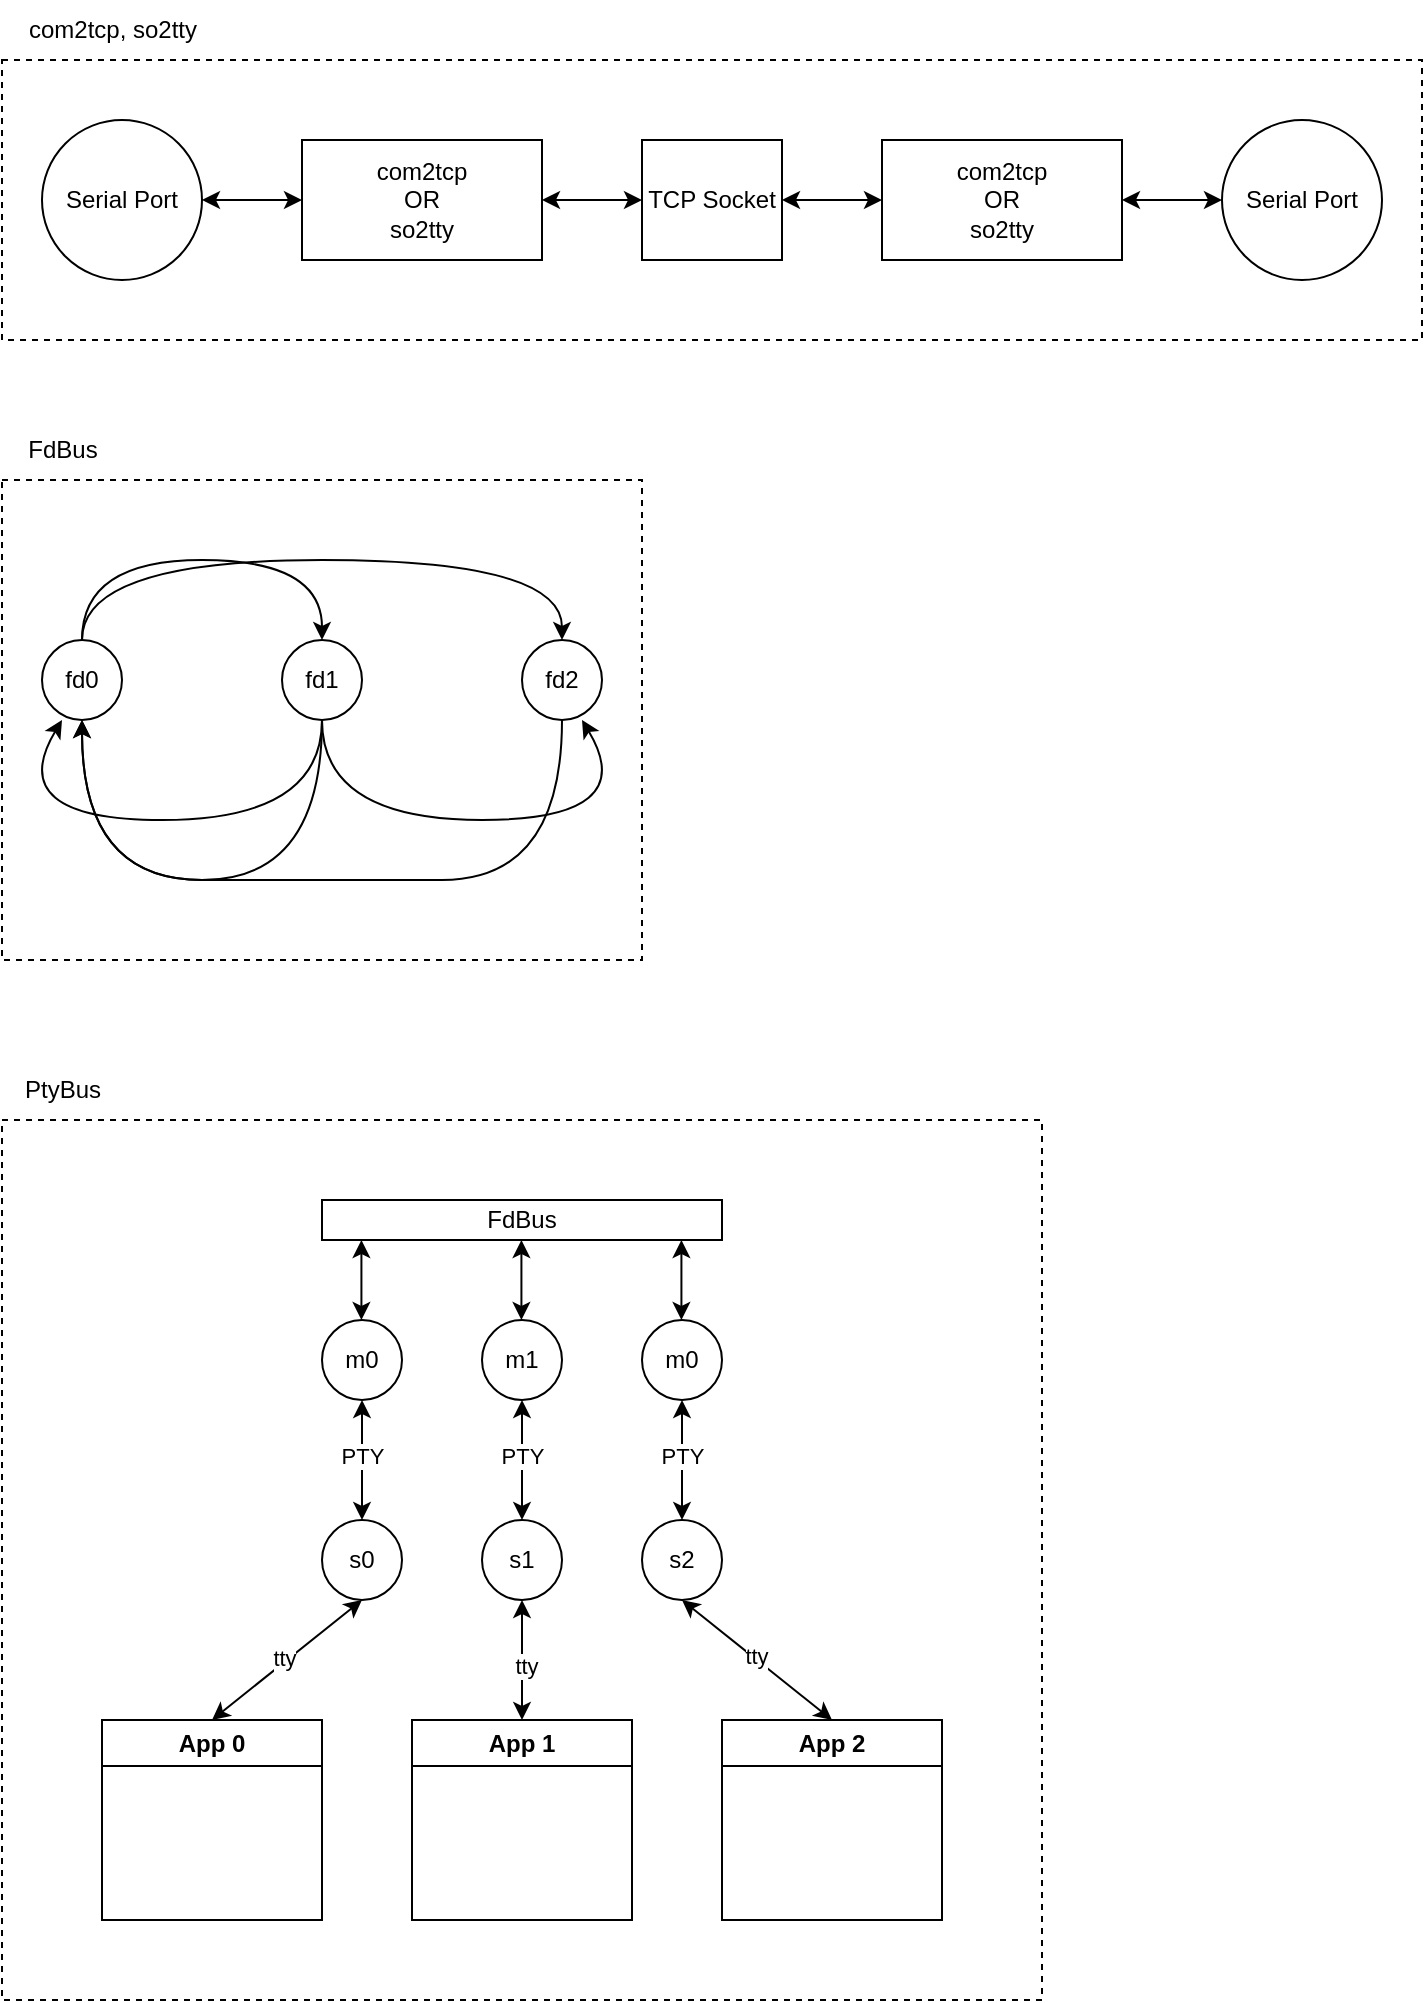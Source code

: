 <mxfile version="22.0.6" type="device">
  <diagram name="Page-1" id="ze_BFOVCZ0946O6Zip4w">
    <mxGraphModel dx="2155" dy="1191" grid="1" gridSize="10" guides="1" tooltips="1" connect="1" arrows="1" fold="1" page="1" pageScale="1" pageWidth="850" pageHeight="1100" math="0" shadow="0">
      <root>
        <mxCell id="0" />
        <mxCell id="1" parent="0" />
        <mxCell id="xXA_M8LPOf2HpQks0UbA-65" value="" style="rounded=0;whiteSpace=wrap;html=1;dashed=1;" vertex="1" parent="1">
          <mxGeometry x="10" y="70" width="710" height="140" as="geometry" />
        </mxCell>
        <mxCell id="xXA_M8LPOf2HpQks0UbA-52" value="" style="rounded=0;whiteSpace=wrap;html=1;dashed=1;" vertex="1" parent="1">
          <mxGeometry x="10" y="600" width="520" height="440" as="geometry" />
        </mxCell>
        <mxCell id="xXA_M8LPOf2HpQks0UbA-14" value="" style="rounded=0;whiteSpace=wrap;html=1;dashed=1;" vertex="1" parent="1">
          <mxGeometry x="10" y="280" width="320" height="240" as="geometry" />
        </mxCell>
        <mxCell id="xXA_M8LPOf2HpQks0UbA-13" value="" style="group" vertex="1" connectable="0" parent="1">
          <mxGeometry x="10" y="320" width="320" height="160" as="geometry" />
        </mxCell>
        <mxCell id="xXA_M8LPOf2HpQks0UbA-3" value="" style="curved=1;endArrow=classic;html=1;rounded=0;" edge="1" parent="xXA_M8LPOf2HpQks0UbA-13">
          <mxGeometry width="50" height="50" relative="1" as="geometry">
            <mxPoint x="40" y="40" as="sourcePoint" />
            <mxPoint x="280" y="40" as="targetPoint" />
            <Array as="points">
              <mxPoint x="40" />
              <mxPoint x="280" />
            </Array>
          </mxGeometry>
        </mxCell>
        <mxCell id="xXA_M8LPOf2HpQks0UbA-4" value="" style="curved=1;endArrow=classic;html=1;rounded=0;" edge="1" parent="xXA_M8LPOf2HpQks0UbA-13">
          <mxGeometry width="50" height="50" relative="1" as="geometry">
            <mxPoint x="40" y="40" as="sourcePoint" />
            <mxPoint x="160" y="40" as="targetPoint" />
            <Array as="points">
              <mxPoint x="40" />
              <mxPoint x="160" />
            </Array>
          </mxGeometry>
        </mxCell>
        <mxCell id="xXA_M8LPOf2HpQks0UbA-5" value="" style="curved=1;endArrow=none;html=1;rounded=0;strokeColor=default;endFill=0;startArrow=classic;startFill=1;" edge="1" parent="xXA_M8LPOf2HpQks0UbA-13">
          <mxGeometry width="50" height="50" relative="1" as="geometry">
            <mxPoint x="40" y="80" as="sourcePoint" />
            <mxPoint x="280" y="80" as="targetPoint" />
            <Array as="points">
              <mxPoint x="40" y="160" />
              <mxPoint x="160" y="160" />
              <mxPoint x="280" y="160" />
            </Array>
          </mxGeometry>
        </mxCell>
        <mxCell id="xXA_M8LPOf2HpQks0UbA-6" value="" style="curved=1;endArrow=none;html=1;rounded=0;startArrow=classic;startFill=1;endFill=0;" edge="1" parent="xXA_M8LPOf2HpQks0UbA-13">
          <mxGeometry width="50" height="50" relative="1" as="geometry">
            <mxPoint x="40" y="80" as="sourcePoint" />
            <mxPoint x="160" y="80" as="targetPoint" />
            <Array as="points">
              <mxPoint x="40" y="160" />
              <mxPoint x="160" y="160" />
            </Array>
          </mxGeometry>
        </mxCell>
        <mxCell id="xXA_M8LPOf2HpQks0UbA-8" value="" style="curved=1;endArrow=none;html=1;rounded=0;startArrow=classic;startFill=1;endFill=0;" edge="1" parent="xXA_M8LPOf2HpQks0UbA-13">
          <mxGeometry width="50" height="50" relative="1" as="geometry">
            <mxPoint x="30" y="80" as="sourcePoint" />
            <mxPoint x="160" y="80" as="targetPoint" />
            <Array as="points">
              <mxPoint y="130" />
              <mxPoint x="160" y="130" />
            </Array>
          </mxGeometry>
        </mxCell>
        <mxCell id="xXA_M8LPOf2HpQks0UbA-9" value="" style="curved=1;endArrow=none;html=1;rounded=0;startArrow=classic;startFill=1;endFill=0;" edge="1" parent="xXA_M8LPOf2HpQks0UbA-13">
          <mxGeometry width="50" height="50" relative="1" as="geometry">
            <mxPoint x="290" y="80" as="sourcePoint" />
            <mxPoint x="160" y="80" as="targetPoint" />
            <Array as="points">
              <mxPoint x="320" y="130" />
              <mxPoint x="160" y="130" />
            </Array>
          </mxGeometry>
        </mxCell>
        <mxCell id="xXA_M8LPOf2HpQks0UbA-10" value="fd0" style="ellipse;whiteSpace=wrap;html=1;" vertex="1" parent="xXA_M8LPOf2HpQks0UbA-13">
          <mxGeometry x="20" y="40" width="40" height="40" as="geometry" />
        </mxCell>
        <mxCell id="xXA_M8LPOf2HpQks0UbA-11" value="fd1" style="ellipse;whiteSpace=wrap;html=1;" vertex="1" parent="xXA_M8LPOf2HpQks0UbA-13">
          <mxGeometry x="140" y="40" width="40" height="40" as="geometry" />
        </mxCell>
        <mxCell id="xXA_M8LPOf2HpQks0UbA-12" value="fd2" style="ellipse;whiteSpace=wrap;html=1;" vertex="1" parent="xXA_M8LPOf2HpQks0UbA-13">
          <mxGeometry x="260" y="40" width="40" height="40" as="geometry" />
        </mxCell>
        <mxCell id="xXA_M8LPOf2HpQks0UbA-15" value="m0" style="ellipse;whiteSpace=wrap;html=1;" vertex="1" parent="1">
          <mxGeometry x="170" y="700" width="40" height="40" as="geometry" />
        </mxCell>
        <mxCell id="xXA_M8LPOf2HpQks0UbA-18" value="s0" style="ellipse;whiteSpace=wrap;html=1;" vertex="1" parent="1">
          <mxGeometry x="170" y="800" width="40" height="40" as="geometry" />
        </mxCell>
        <mxCell id="xXA_M8LPOf2HpQks0UbA-21" value="" style="endArrow=classic;startArrow=classic;html=1;rounded=0;entryX=0.5;entryY=1;entryDx=0;entryDy=0;exitX=0.5;exitY=0;exitDx=0;exitDy=0;" edge="1" parent="1" source="xXA_M8LPOf2HpQks0UbA-18" target="xXA_M8LPOf2HpQks0UbA-15">
          <mxGeometry width="50" height="50" relative="1" as="geometry">
            <mxPoint x="100" y="820" as="sourcePoint" />
            <mxPoint x="150" y="770" as="targetPoint" />
          </mxGeometry>
        </mxCell>
        <mxCell id="xXA_M8LPOf2HpQks0UbA-22" value="PTY" style="edgeLabel;html=1;align=center;verticalAlign=middle;resizable=0;points=[];" vertex="1" connectable="0" parent="xXA_M8LPOf2HpQks0UbA-21">
          <mxGeometry x="0.084" relative="1" as="geometry">
            <mxPoint as="offset" />
          </mxGeometry>
        </mxCell>
        <mxCell id="xXA_M8LPOf2HpQks0UbA-23" value="m1" style="ellipse;whiteSpace=wrap;html=1;" vertex="1" parent="1">
          <mxGeometry x="250" y="700" width="40" height="40" as="geometry" />
        </mxCell>
        <mxCell id="xXA_M8LPOf2HpQks0UbA-24" value="s1" style="ellipse;whiteSpace=wrap;html=1;" vertex="1" parent="1">
          <mxGeometry x="250" y="800" width="40" height="40" as="geometry" />
        </mxCell>
        <mxCell id="xXA_M8LPOf2HpQks0UbA-25" value="" style="endArrow=classic;startArrow=classic;html=1;rounded=0;entryX=0.5;entryY=1;entryDx=0;entryDy=0;exitX=0.5;exitY=0;exitDx=0;exitDy=0;" edge="1" source="xXA_M8LPOf2HpQks0UbA-24" target="xXA_M8LPOf2HpQks0UbA-23" parent="1">
          <mxGeometry width="50" height="50" relative="1" as="geometry">
            <mxPoint x="180" y="820" as="sourcePoint" />
            <mxPoint x="230" y="770" as="targetPoint" />
          </mxGeometry>
        </mxCell>
        <mxCell id="xXA_M8LPOf2HpQks0UbA-26" value="PTY" style="edgeLabel;html=1;align=center;verticalAlign=middle;resizable=0;points=[];" vertex="1" connectable="0" parent="xXA_M8LPOf2HpQks0UbA-25">
          <mxGeometry x="0.084" relative="1" as="geometry">
            <mxPoint as="offset" />
          </mxGeometry>
        </mxCell>
        <mxCell id="xXA_M8LPOf2HpQks0UbA-27" value="m0" style="ellipse;whiteSpace=wrap;html=1;" vertex="1" parent="1">
          <mxGeometry x="330" y="700" width="40" height="40" as="geometry" />
        </mxCell>
        <mxCell id="xXA_M8LPOf2HpQks0UbA-28" value="s2" style="ellipse;whiteSpace=wrap;html=1;" vertex="1" parent="1">
          <mxGeometry x="330" y="800" width="40" height="40" as="geometry" />
        </mxCell>
        <mxCell id="xXA_M8LPOf2HpQks0UbA-29" value="" style="endArrow=classic;startArrow=classic;html=1;rounded=0;entryX=0.5;entryY=1;entryDx=0;entryDy=0;exitX=0.5;exitY=0;exitDx=0;exitDy=0;" edge="1" source="xXA_M8LPOf2HpQks0UbA-28" target="xXA_M8LPOf2HpQks0UbA-27" parent="1">
          <mxGeometry width="50" height="50" relative="1" as="geometry">
            <mxPoint x="260" y="820" as="sourcePoint" />
            <mxPoint x="310" y="770" as="targetPoint" />
          </mxGeometry>
        </mxCell>
        <mxCell id="xXA_M8LPOf2HpQks0UbA-30" value="PTY" style="edgeLabel;html=1;align=center;verticalAlign=middle;resizable=0;points=[];" vertex="1" connectable="0" parent="xXA_M8LPOf2HpQks0UbA-29">
          <mxGeometry x="0.084" relative="1" as="geometry">
            <mxPoint as="offset" />
          </mxGeometry>
        </mxCell>
        <mxCell id="xXA_M8LPOf2HpQks0UbA-31" value="FdBus" style="text;html=1;align=center;verticalAlign=middle;resizable=0;points=[];autosize=1;strokeColor=none;fillColor=none;" vertex="1" parent="1">
          <mxGeometry x="10" y="250" width="60" height="30" as="geometry" />
        </mxCell>
        <mxCell id="xXA_M8LPOf2HpQks0UbA-32" value="FdBus" style="rounded=0;whiteSpace=wrap;html=1;" vertex="1" parent="1">
          <mxGeometry x="170" y="640" width="200" height="20" as="geometry" />
        </mxCell>
        <mxCell id="xXA_M8LPOf2HpQks0UbA-40" value="" style="endArrow=classic;startArrow=classic;html=1;rounded=0;" edge="1" parent="1">
          <mxGeometry width="50" height="50" relative="1" as="geometry">
            <mxPoint x="189.71" y="700" as="sourcePoint" />
            <mxPoint x="189.71" y="660" as="targetPoint" />
          </mxGeometry>
        </mxCell>
        <mxCell id="xXA_M8LPOf2HpQks0UbA-41" value="" style="endArrow=classic;startArrow=classic;html=1;rounded=0;" edge="1" parent="1">
          <mxGeometry width="50" height="50" relative="1" as="geometry">
            <mxPoint x="269.71" y="700" as="sourcePoint" />
            <mxPoint x="269.71" y="660" as="targetPoint" />
          </mxGeometry>
        </mxCell>
        <mxCell id="xXA_M8LPOf2HpQks0UbA-42" value="" style="endArrow=classic;startArrow=classic;html=1;rounded=0;" edge="1" parent="1">
          <mxGeometry width="50" height="50" relative="1" as="geometry">
            <mxPoint x="349.71" y="700" as="sourcePoint" />
            <mxPoint x="349.71" y="660" as="targetPoint" />
          </mxGeometry>
        </mxCell>
        <mxCell id="xXA_M8LPOf2HpQks0UbA-43" value="App 0" style="swimlane;whiteSpace=wrap;html=1;" vertex="1" parent="1">
          <mxGeometry x="60" y="900" width="110" height="100" as="geometry" />
        </mxCell>
        <mxCell id="xXA_M8LPOf2HpQks0UbA-44" value="App 1" style="swimlane;whiteSpace=wrap;html=1;" vertex="1" parent="1">
          <mxGeometry x="215" y="900" width="110" height="100" as="geometry" />
        </mxCell>
        <mxCell id="xXA_M8LPOf2HpQks0UbA-45" value="App 2" style="swimlane;whiteSpace=wrap;html=1;" vertex="1" parent="1">
          <mxGeometry x="370" y="900" width="110" height="100" as="geometry" />
        </mxCell>
        <mxCell id="xXA_M8LPOf2HpQks0UbA-46" value="" style="endArrow=classic;startArrow=classic;html=1;rounded=0;exitX=0.5;exitY=0;exitDx=0;exitDy=0;entryX=0.5;entryY=1;entryDx=0;entryDy=0;" edge="1" parent="1" source="xXA_M8LPOf2HpQks0UbA-43" target="xXA_M8LPOf2HpQks0UbA-18">
          <mxGeometry width="50" height="50" relative="1" as="geometry">
            <mxPoint x="70" y="800" as="sourcePoint" />
            <mxPoint x="120" y="750" as="targetPoint" />
          </mxGeometry>
        </mxCell>
        <mxCell id="xXA_M8LPOf2HpQks0UbA-49" value="tty" style="edgeLabel;html=1;align=center;verticalAlign=middle;resizable=0;points=[];" vertex="1" connectable="0" parent="xXA_M8LPOf2HpQks0UbA-46">
          <mxGeometry x="-0.012" y="2" relative="1" as="geometry">
            <mxPoint as="offset" />
          </mxGeometry>
        </mxCell>
        <mxCell id="xXA_M8LPOf2HpQks0UbA-47" value="" style="endArrow=classic;startArrow=classic;html=1;rounded=0;exitX=0.5;exitY=0;exitDx=0;exitDy=0;entryX=0.5;entryY=1;entryDx=0;entryDy=0;" edge="1" parent="1" source="xXA_M8LPOf2HpQks0UbA-45" target="xXA_M8LPOf2HpQks0UbA-28">
          <mxGeometry width="50" height="50" relative="1" as="geometry">
            <mxPoint x="540" y="810" as="sourcePoint" />
            <mxPoint x="595" y="750" as="targetPoint" />
          </mxGeometry>
        </mxCell>
        <mxCell id="xXA_M8LPOf2HpQks0UbA-51" value="tty" style="edgeLabel;html=1;align=center;verticalAlign=middle;resizable=0;points=[];" vertex="1" connectable="0" parent="xXA_M8LPOf2HpQks0UbA-47">
          <mxGeometry x="0.038" y="-1" relative="1" as="geometry">
            <mxPoint as="offset" />
          </mxGeometry>
        </mxCell>
        <mxCell id="xXA_M8LPOf2HpQks0UbA-48" value="" style="endArrow=classic;startArrow=classic;html=1;rounded=0;exitX=0.5;exitY=1;exitDx=0;exitDy=0;entryX=0.5;entryY=0;entryDx=0;entryDy=0;" edge="1" parent="1" source="xXA_M8LPOf2HpQks0UbA-24" target="xXA_M8LPOf2HpQks0UbA-44">
          <mxGeometry width="50" height="50" relative="1" as="geometry">
            <mxPoint x="435" y="890" as="sourcePoint" />
            <mxPoint x="380" y="830" as="targetPoint" />
          </mxGeometry>
        </mxCell>
        <mxCell id="xXA_M8LPOf2HpQks0UbA-50" value="tty" style="edgeLabel;html=1;align=center;verticalAlign=middle;resizable=0;points=[];" vertex="1" connectable="0" parent="xXA_M8LPOf2HpQks0UbA-48">
          <mxGeometry x="0.093" y="2" relative="1" as="geometry">
            <mxPoint as="offset" />
          </mxGeometry>
        </mxCell>
        <mxCell id="xXA_M8LPOf2HpQks0UbA-53" value="PtyBus" style="text;html=1;align=center;verticalAlign=middle;resizable=0;points=[];autosize=1;strokeColor=none;fillColor=none;" vertex="1" parent="1">
          <mxGeometry x="10" y="570" width="60" height="30" as="geometry" />
        </mxCell>
        <mxCell id="xXA_M8LPOf2HpQks0UbA-54" value="TCP Socket" style="rounded=0;whiteSpace=wrap;html=1;" vertex="1" parent="1">
          <mxGeometry x="330" y="110" width="70" height="60" as="geometry" />
        </mxCell>
        <mxCell id="xXA_M8LPOf2HpQks0UbA-55" value="com2tcp&lt;br&gt;OR&lt;br&gt;so2tty" style="rounded=0;whiteSpace=wrap;html=1;" vertex="1" parent="1">
          <mxGeometry x="160" y="110" width="120" height="60" as="geometry" />
        </mxCell>
        <mxCell id="xXA_M8LPOf2HpQks0UbA-58" value="Serial Port" style="ellipse;whiteSpace=wrap;html=1;aspect=fixed;" vertex="1" parent="1">
          <mxGeometry x="30" y="100" width="80" height="80" as="geometry" />
        </mxCell>
        <mxCell id="xXA_M8LPOf2HpQks0UbA-59" value="Serial Port" style="ellipse;whiteSpace=wrap;html=1;aspect=fixed;" vertex="1" parent="1">
          <mxGeometry x="620" y="100" width="80" height="80" as="geometry" />
        </mxCell>
        <mxCell id="xXA_M8LPOf2HpQks0UbA-60" value="com2tcp&lt;br&gt;OR&lt;br&gt;so2tty" style="rounded=0;whiteSpace=wrap;html=1;" vertex="1" parent="1">
          <mxGeometry x="450" y="110" width="120" height="60" as="geometry" />
        </mxCell>
        <mxCell id="xXA_M8LPOf2HpQks0UbA-61" value="" style="endArrow=classic;startArrow=classic;html=1;rounded=0;exitX=1;exitY=0.5;exitDx=0;exitDy=0;entryX=0;entryY=0.5;entryDx=0;entryDy=0;" edge="1" parent="1" source="xXA_M8LPOf2HpQks0UbA-58" target="xXA_M8LPOf2HpQks0UbA-55">
          <mxGeometry width="50" height="50" relative="1" as="geometry">
            <mxPoint x="540" y="240" as="sourcePoint" />
            <mxPoint x="590" y="190" as="targetPoint" />
          </mxGeometry>
        </mxCell>
        <mxCell id="xXA_M8LPOf2HpQks0UbA-62" value="" style="endArrow=classic;startArrow=classic;html=1;rounded=0;exitX=1;exitY=0.5;exitDx=0;exitDy=0;entryX=0;entryY=0.5;entryDx=0;entryDy=0;" edge="1" parent="1" source="xXA_M8LPOf2HpQks0UbA-55" target="xXA_M8LPOf2HpQks0UbA-54">
          <mxGeometry width="50" height="50" relative="1" as="geometry">
            <mxPoint x="120" y="150" as="sourcePoint" />
            <mxPoint x="170" y="150" as="targetPoint" />
          </mxGeometry>
        </mxCell>
        <mxCell id="xXA_M8LPOf2HpQks0UbA-63" value="" style="endArrow=classic;startArrow=classic;html=1;rounded=0;exitX=1;exitY=0.5;exitDx=0;exitDy=0;entryX=0;entryY=0.5;entryDx=0;entryDy=0;" edge="1" parent="1" source="xXA_M8LPOf2HpQks0UbA-54" target="xXA_M8LPOf2HpQks0UbA-60">
          <mxGeometry width="50" height="50" relative="1" as="geometry">
            <mxPoint x="290" y="150" as="sourcePoint" />
            <mxPoint x="340" y="150" as="targetPoint" />
          </mxGeometry>
        </mxCell>
        <mxCell id="xXA_M8LPOf2HpQks0UbA-64" value="" style="endArrow=classic;startArrow=classic;html=1;rounded=0;exitX=1;exitY=0.5;exitDx=0;exitDy=0;entryX=0;entryY=0.5;entryDx=0;entryDy=0;" edge="1" parent="1" source="xXA_M8LPOf2HpQks0UbA-60" target="xXA_M8LPOf2HpQks0UbA-59">
          <mxGeometry width="50" height="50" relative="1" as="geometry">
            <mxPoint x="410" y="150" as="sourcePoint" />
            <mxPoint x="460" y="150" as="targetPoint" />
          </mxGeometry>
        </mxCell>
        <mxCell id="xXA_M8LPOf2HpQks0UbA-66" value="com2tcp, so2tty" style="text;html=1;align=center;verticalAlign=middle;resizable=0;points=[];autosize=1;strokeColor=none;fillColor=none;" vertex="1" parent="1">
          <mxGeometry x="10" y="40" width="110" height="30" as="geometry" />
        </mxCell>
      </root>
    </mxGraphModel>
  </diagram>
</mxfile>
